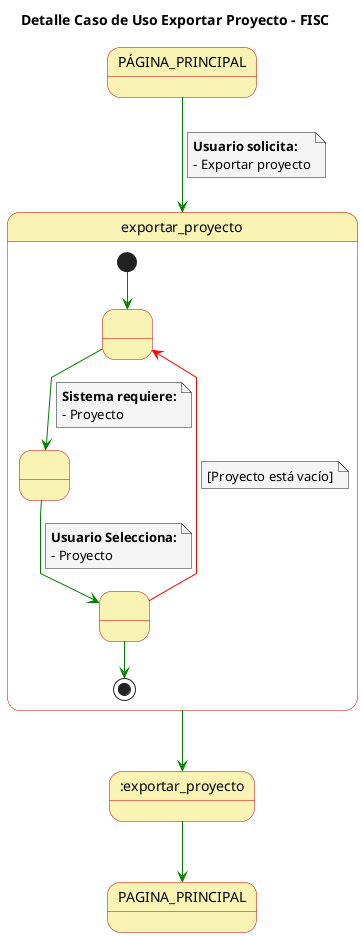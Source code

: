 @startuml

skinparam state {
  BackgroundColor #faf4b4
  BorderColor #c90000
}

skinparam note {
  BackgroundColor #f5f5f5
}

skinparam linetype polyline

title Detalle Caso de Uso Exportar Proyecto - FISC


PÁGINA_PRINCIPAL -[#green]-> exportar_proyecto 
note on link
  **Usuario solicita:**
  - Exportar proyecto
end note

state exportar_proyecto {
  state 1 as " "
  state 2 as " "
  state 3 as " "
  
  [*] -[#green]-> 1
  1 -[#green]-> 2
  note on link
      **Sistema requiere:**
      - Proyecto
  end note
  2 -[#green]-> 3
  note on link
    **Usuario Selecciona:**
    - Proyecto
  end note
  3 -[#red]-> 1
  note on link
    [Proyecto está vacío]
  end note
  3 -[#green]-> [*]
}

exportar_proyecto -[#green]-> :exportar_proyecto

:exportar_proyecto -[#green]-> PAGINA_PRINCIPAL

@enduml